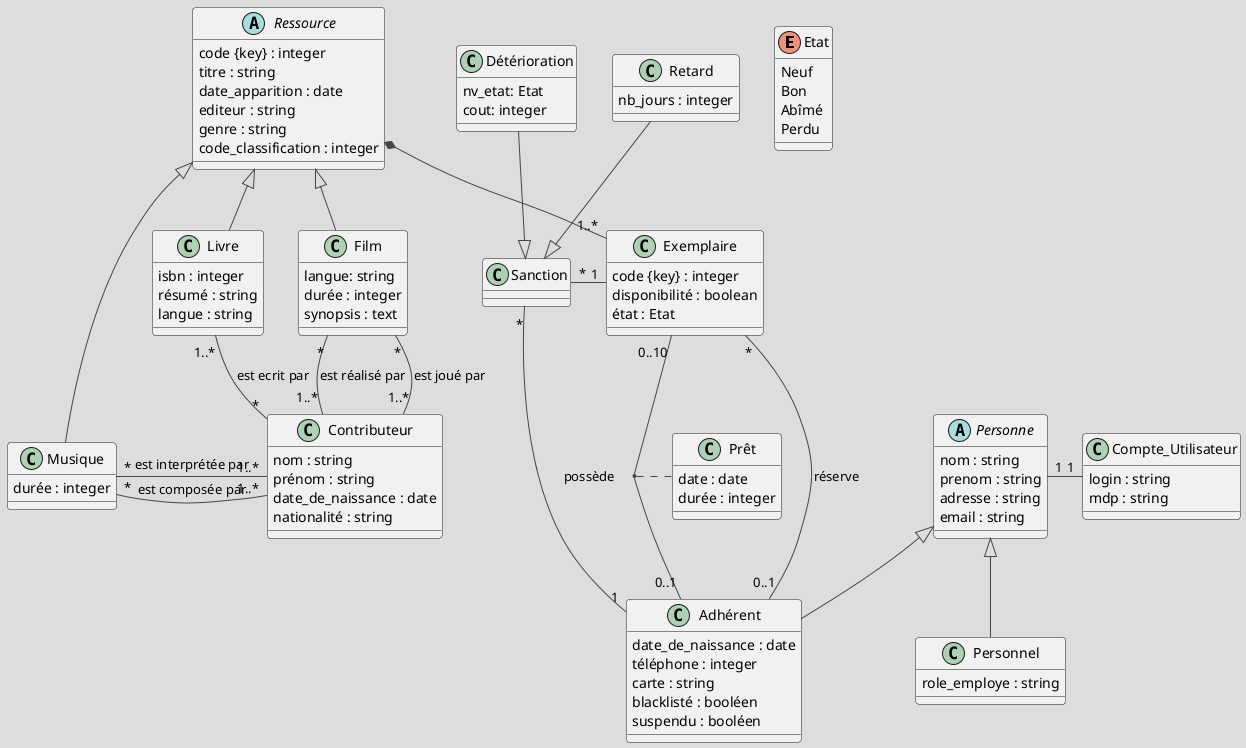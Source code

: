 @startuml
!theme toy

enum Etat{
  Neuf
  Bon
  Abîmé
  Perdu
}

abstract class Ressource{
  code {key} : integer
  titre : string
  date_apparition : date
  editeur : string
  genre : string
  code_classification : integer
}

class Film{
  langue: string
  durée : integer
  synopsis : text
}
class Livre{
  isbn : integer
  résumé : string
  langue : string
}

class Musique{
  durée : integer
}

class Contributeur{
  nom : string
  prénom : string
  date_de_naissance : date
  nationalité : string
}

class Exemplaire{
  code {key} : integer
  disponibilité : boolean
  état : Etat
}

class Prêt{
  date : date
  durée : integer
}

abstract class Personne {
  nom : string
  prenom : string
  adresse : string
  email : string
}

class Adhérent{
  date_de_naissance : date
  téléphone : integer
  carte : string
  blacklisté : booléen
  suspendu : booléen
}

class Personnel{
  role_employe : string
}

class Compte_Utilisateur {
  login : string
  mdp : string
}

class Sanction{
}

class Retard{
  nb_jours : integer
}

class Détérioration{
  nv_etat: Etat
  cout: integer 
}



Retard --|> Sanction
Détérioration --|>  Sanction


Ressource <|-- Film
Ressource <|-- Livre
Ressource <|-- Musique

Livre "1..*" -down- "*" Contributeur : est ecrit par
Contributeur "1..*" -up "*" Musique : est composée par
Contributeur "1..*" -up "*" Musique : est interprétée par
Contributeur "1..*" -up "*" Film : est réalisé par
Contributeur "1..*" -up "*" Film : est joué par
Sanction  "*" - "1" Exemplaire

Ressource *-- "1..*" Exemplaire
Exemplaire "0..10" -- "0..1" Adhérent
(Exemplaire, Adhérent) .. Prêt
Exemplaire "*" -- "0..1" Adhérent : réserve

Personne "1" - "1" Compte_Utilisateur
Personne <|-- Adhérent
Personne <|-- Personnel

Sanction "*" -- "1" Adhérent : possède
@enduml